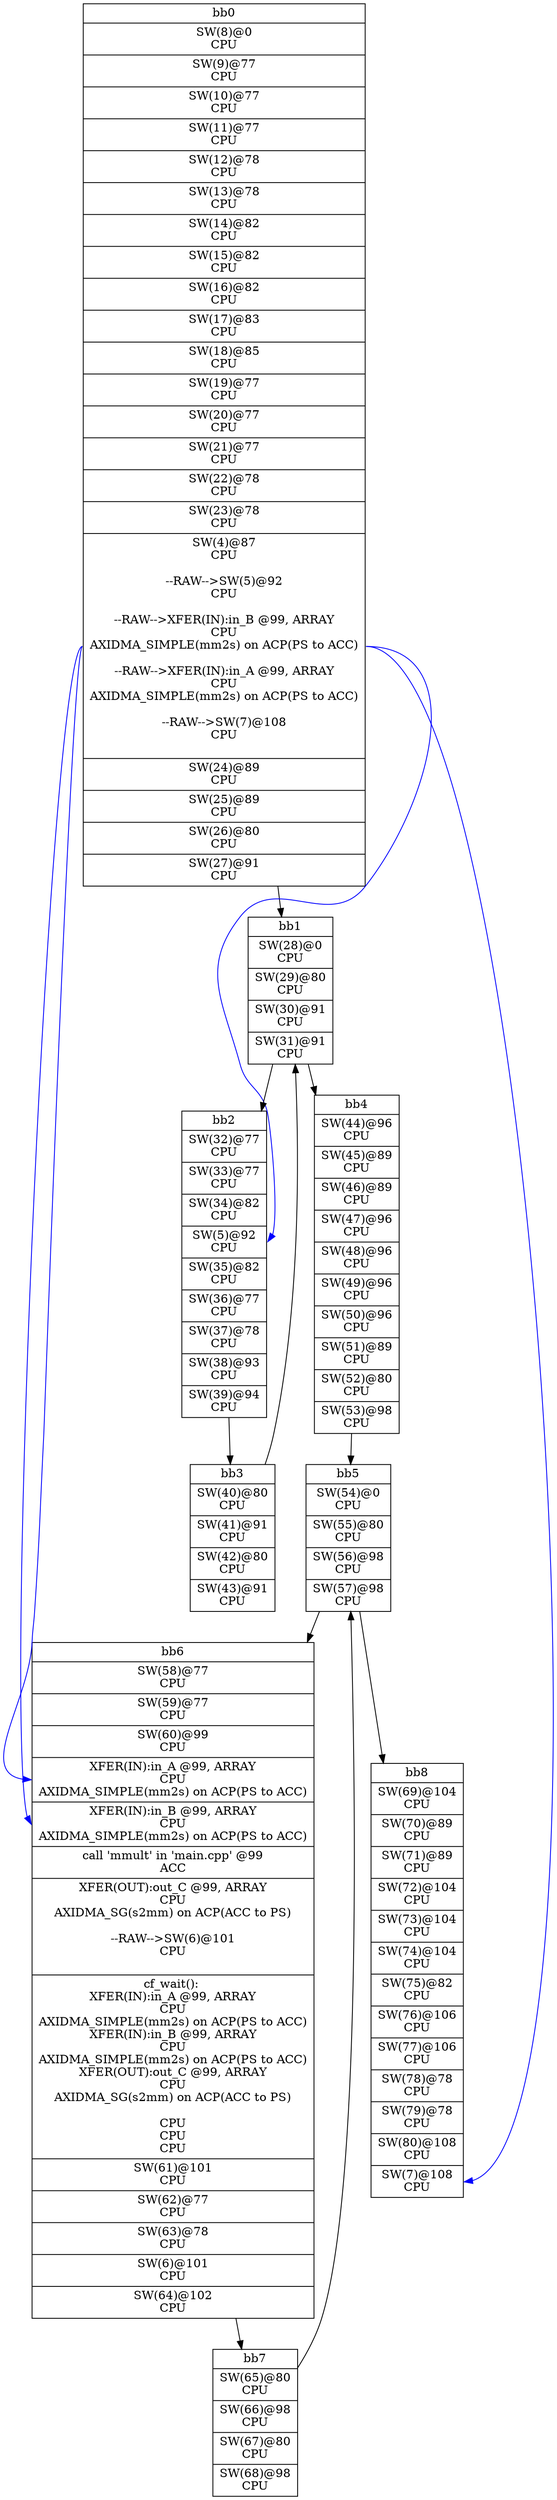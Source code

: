 digraph CDFG {
node [shape=record];
bb0 [shape=record, label = "{bb0|<x0x2bab770>SW(8)@0\nCPU\n|<x0x2babb20>SW(9)@77\nCPU\n|<x0x2babcf0>SW(10)@77\nCPU\n|<x0x2babf30>SW(11)@77\nCPU\n|<x0x2bac170>SW(12)@78\nCPU\n|<x0x2bac3b0>SW(13)@78\nCPU\n|<x0x2bac5f0>SW(14)@82\nCPU\n|<x0x2bac800>SW(15)@82\nCPU\n|<x0x2baca10>SW(16)@82\nCPU\n|<x0x2bacc50>SW(17)@83\nCPU\n|<x0x2bacea0>SW(18)@85\nCPU\n|<x0x2bad0c0>SW(19)@77\nCPU\n|<x0x2badb10>SW(20)@77\nCPU\n|<x0x2badcc0>SW(21)@77\nCPU\n|<x0x2badee0>SW(22)@78\nCPU\n|<x0x2bae100>SW(23)@78\nCPU\n|<x0x2ba4110>SW(4)@87\nCPU\n\n--RAW--\>SW(5)@92\nCPU\n\n--RAW--\>XFER(IN):in_B @99, ARRAY\nCPU\nAXIDMA_SIMPLE(mm2s) on ACP(PS to ACC)\n\n--RAW--\>XFER(IN):in_A @99, ARRAY\nCPU\nAXIDMA_SIMPLE(mm2s) on ACP(PS to ACC)\n\n--RAW--\>SW(7)@108\nCPU\n\n|<x0x2bae320>SW(24)@89\nCPU\n|<x0x2bae530>SW(25)@89\nCPU\n|<x0x2bae770>SW(26)@80\nCPU\n|<x0x2bae9b0>SW(27)@91\nCPU\n}"];
bb1 [shape=record, label = "{bb1|<x0x2baeda0>SW(28)@0\nCPU\n|<x0x2baeef0>SW(29)@80\nCPU\n|<x0x2baf0c0>SW(30)@91\nCPU\n|<x0x2baf2b0>SW(31)@91\nCPU\n}"];
bb2 [shape=record, label = "{bb2|<x0x2baeba0>SW(32)@77\nCPU\n|<x0x2baf880>SW(33)@77\nCPU\n|<x0x2bafac0>SW(34)@82\nCPU\n|<x0x2ba43d0>SW(5)@92\nCPU\n|<x0x2bafd80>SW(35)@82\nCPU\n|<x0x2baff90>SW(36)@77\nCPU\n|<x0x2bb01b0>SW(37)@78\nCPU\n|<x0x2bb03d0>SW(38)@93\nCPU\n|<x0x2bb05f0>SW(39)@94\nCPU\n}"];
bb3 [shape=record, label = "{bb3|<x0x2bb0800>SW(40)@80\nCPU\n|<x0x2bb0af0>SW(41)@91\nCPU\n|<x0x2bb0ce0>SW(42)@80\nCPU\n|<x0x2bb0f20>SW(43)@91\nCPU\n}"];
bb4 [shape=record, label = "{bb4|<x0x2bb1130>SW(44)@96\nCPU\n|<x0x2bb1530>SW(45)@89\nCPU\n|<x0x2bb1750>SW(46)@89\nCPU\n|<x0x2bb1990>SW(47)@96\nCPU\n|<x0x2bb1b80>SW(48)@96\nCPU\n|<x0x2bb1d90>SW(49)@96\nCPU\n|<x0x2bb2000>SW(50)@96\nCPU\n|<x0x2bb21f0>SW(51)@89\nCPU\n|<x0x2bb2430>SW(52)@80\nCPU\n|<x0x2bb2670>SW(53)@98\nCPU\n}"];
bb5 [shape=record, label = "{bb5|<x0x2bb2860>SW(54)@0\nCPU\n|<x0x2bb2bd0>SW(55)@80\nCPU\n|<x0x2bb2d80>SW(56)@98\nCPU\n|<x0x2bb2f70>SW(57)@98\nCPU\n}"];
bb6 [shape=record, label = "{bb6|<x0x2bb3180>SW(58)@77\nCPU\n|<x0x2bb3500>SW(59)@77\nCPU\n|<x0x2bb3720>SW(60)@99\nCPU\n|<x0x2bb6ea0>XFER(IN):in_A @99, ARRAY\nCPU\nAXIDMA_SIMPLE(mm2s) on ACP(PS to ACC)\n|<x0x2bb6f80>XFER(IN):in_B @99, ARRAY\nCPU\nAXIDMA_SIMPLE(mm2s) on ACP(PS to ACC)\n|<x0x2ba0590>call 'mmult' in 'main.cpp' @99\nACC\n|<x0x2bb7060>XFER(OUT):out_C @99, ARRAY\nCPU\nAXIDMA_SG(s2mm) on ACP(ACC to PS)\n\n--RAW--\>SW(6)@101\nCPU\n\n|<x0x2ba7980>cf_wait(): \nXFER(IN):in_A @99, ARRAY\nCPU\nAXIDMA_SIMPLE(mm2s) on ACP(PS to ACC)\nXFER(IN):in_B @99, ARRAY\nCPU\nAXIDMA_SIMPLE(mm2s) on ACP(PS to ACC)\nXFER(OUT):out_C @99, ARRAY\nCPU\nAXIDMA_SG(s2mm) on ACP(ACC to PS)\n\nCPU\nCPU\nCPU\n|<x0x2bb3940>SW(61)@101\nCPU\n|<x0x2bb3ba0>SW(62)@77\nCPU\n|<x0x2bb3de0>SW(63)@78\nCPU\n|<x0x2ba4fe0>SW(6)@101\nCPU\n|<x0x2bb4000>SW(64)@102\nCPU\n}"];
bb7 [shape=record, label = "{bb7|<x0x2bb4210>SW(65)@80\nCPU\n|<x0x2bb4570>SW(66)@98\nCPU\n|<x0x2bb4760>SW(67)@80\nCPU\n|<x0x2bb49a0>SW(68)@98\nCPU\n}"];
bb8 [shape=record, label = "{bb8|<x0x2bb4c00>SW(69)@104\nCPU\n|<x0x2bb50c0>SW(70)@89\nCPU\n|<x0x2bb52e0>SW(71)@89\nCPU\n|<x0x2bb5520>SW(72)@104\nCPU\n|<x0x2bb5710>SW(73)@104\nCPU\n|<x0x2bb5920>SW(74)@104\nCPU\n|<x0x2bb5af0>SW(75)@82\nCPU\n|<x0x2bb5d10>SW(76)@106\nCPU\n|<x0x2bb5f00>SW(77)@106\nCPU\n|<x0x2bb6110>SW(78)@78\nCPU\n|<x0x2bb6350>SW(79)@78\nCPU\n|<x0x2bb6570>SW(80)@108\nCPU\n|<x0x2baa120>SW(7)@108\nCPU\n}"];
bb0 -> bb1
bb1 -> bb2
bb1 -> bb4
bb2 -> bb3
bb3 -> bb1
bb4 -> bb5
bb5 -> bb6
bb5 -> bb8
bb6 -> bb7
bb7 -> bb5
bb0:x0x2ba4110 -> bb2:x0x2ba43d0[color=blue]
bb0:x0x2ba4110 -> bb6:x0x2bb6f80[color=blue]
bb0:x0x2ba4110 -> bb6:x0x2bb6ea0[color=blue]
bb0:x0x2ba4110 -> bb8:x0x2baa120[color=blue]
}

